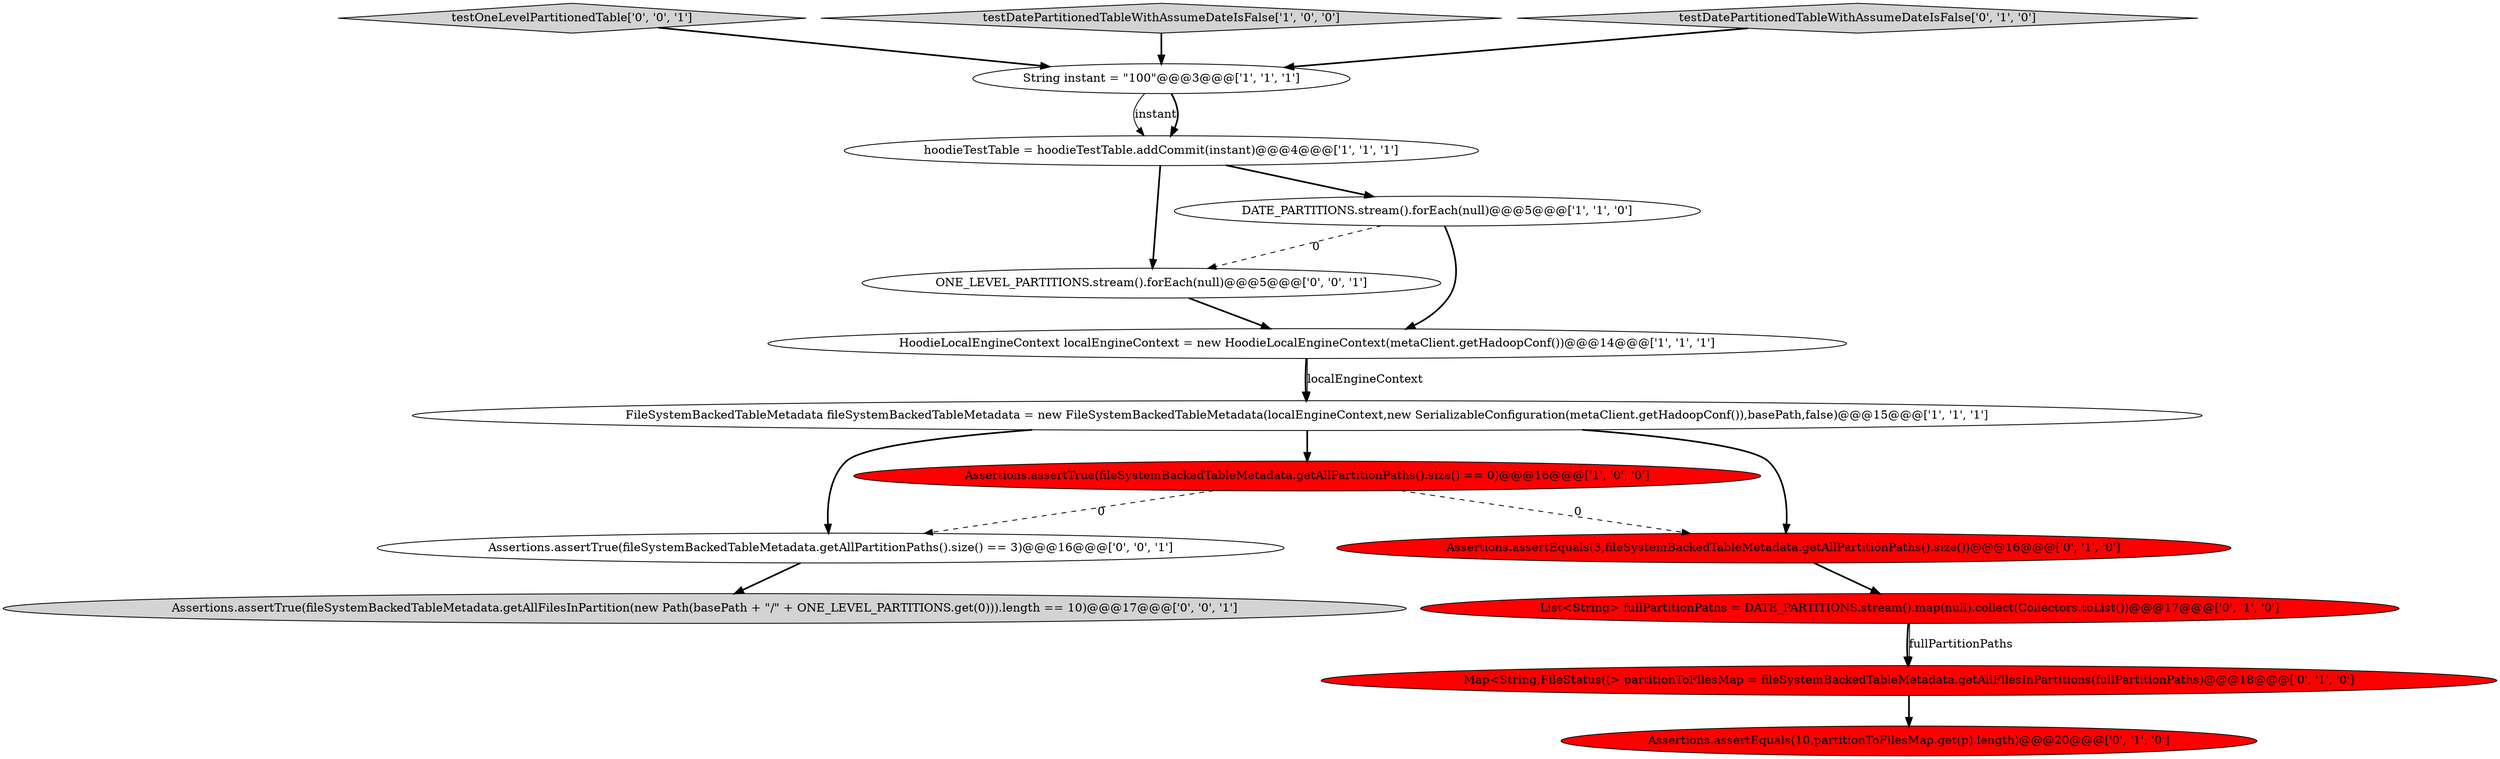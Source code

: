 digraph {
4 [style = filled, label = "Assertions.assertTrue(fileSystemBackedTableMetadata.getAllPartitionPaths().size() == 0)@@@16@@@['1', '0', '0']", fillcolor = red, shape = ellipse image = "AAA1AAABBB1BBB"];
2 [style = filled, label = "FileSystemBackedTableMetadata fileSystemBackedTableMetadata = new FileSystemBackedTableMetadata(localEngineContext,new SerializableConfiguration(metaClient.getHadoopConf()),basePath,false)@@@15@@@['1', '1', '1']", fillcolor = white, shape = ellipse image = "AAA0AAABBB1BBB"];
15 [style = filled, label = "testOneLevelPartitionedTable['0', '0', '1']", fillcolor = lightgray, shape = diamond image = "AAA0AAABBB3BBB"];
6 [style = filled, label = "HoodieLocalEngineContext localEngineContext = new HoodieLocalEngineContext(metaClient.getHadoopConf())@@@14@@@['1', '1', '1']", fillcolor = white, shape = ellipse image = "AAA0AAABBB1BBB"];
0 [style = filled, label = "testDatePartitionedTableWithAssumeDateIsFalse['1', '0', '0']", fillcolor = lightgray, shape = diamond image = "AAA0AAABBB1BBB"];
13 [style = filled, label = "Assertions.assertTrue(fileSystemBackedTableMetadata.getAllPartitionPaths().size() == 3)@@@16@@@['0', '0', '1']", fillcolor = white, shape = ellipse image = "AAA0AAABBB3BBB"];
9 [style = filled, label = "Assertions.assertEquals(3,fileSystemBackedTableMetadata.getAllPartitionPaths().size())@@@16@@@['0', '1', '0']", fillcolor = red, shape = ellipse image = "AAA1AAABBB2BBB"];
11 [style = filled, label = "Assertions.assertEquals(10,partitionToFilesMap.get(p).length)@@@20@@@['0', '1', '0']", fillcolor = red, shape = ellipse image = "AAA1AAABBB2BBB"];
8 [style = filled, label = "List<String> fullPartitionPaths = DATE_PARTITIONS.stream().map(null).collect(Collectors.toList())@@@17@@@['0', '1', '0']", fillcolor = red, shape = ellipse image = "AAA1AAABBB2BBB"];
12 [style = filled, label = "ONE_LEVEL_PARTITIONS.stream().forEach(null)@@@5@@@['0', '0', '1']", fillcolor = white, shape = ellipse image = "AAA0AAABBB3BBB"];
1 [style = filled, label = "DATE_PARTITIONS.stream().forEach(null)@@@5@@@['1', '1', '0']", fillcolor = white, shape = ellipse image = "AAA0AAABBB1BBB"];
10 [style = filled, label = "testDatePartitionedTableWithAssumeDateIsFalse['0', '1', '0']", fillcolor = lightgray, shape = diamond image = "AAA0AAABBB2BBB"];
5 [style = filled, label = "hoodieTestTable = hoodieTestTable.addCommit(instant)@@@4@@@['1', '1', '1']", fillcolor = white, shape = ellipse image = "AAA0AAABBB1BBB"];
14 [style = filled, label = "Assertions.assertTrue(fileSystemBackedTableMetadata.getAllFilesInPartition(new Path(basePath + \"/\" + ONE_LEVEL_PARTITIONS.get(0))).length == 10)@@@17@@@['0', '0', '1']", fillcolor = lightgray, shape = ellipse image = "AAA0AAABBB3BBB"];
7 [style = filled, label = "Map<String,FileStatus((> partitionToFilesMap = fileSystemBackedTableMetadata.getAllFilesInPartitions(fullPartitionPaths)@@@18@@@['0', '1', '0']", fillcolor = red, shape = ellipse image = "AAA1AAABBB2BBB"];
3 [style = filled, label = "String instant = \"100\"@@@3@@@['1', '1', '1']", fillcolor = white, shape = ellipse image = "AAA0AAABBB1BBB"];
0->3 [style = bold, label=""];
3->5 [style = solid, label="instant"];
7->11 [style = bold, label=""];
10->3 [style = bold, label=""];
2->9 [style = bold, label=""];
9->8 [style = bold, label=""];
12->6 [style = bold, label=""];
2->4 [style = bold, label=""];
15->3 [style = bold, label=""];
8->7 [style = bold, label=""];
2->13 [style = bold, label=""];
6->2 [style = bold, label=""];
1->12 [style = dashed, label="0"];
5->1 [style = bold, label=""];
4->9 [style = dashed, label="0"];
3->5 [style = bold, label=""];
1->6 [style = bold, label=""];
6->2 [style = solid, label="localEngineContext"];
5->12 [style = bold, label=""];
8->7 [style = solid, label="fullPartitionPaths"];
4->13 [style = dashed, label="0"];
13->14 [style = bold, label=""];
}
